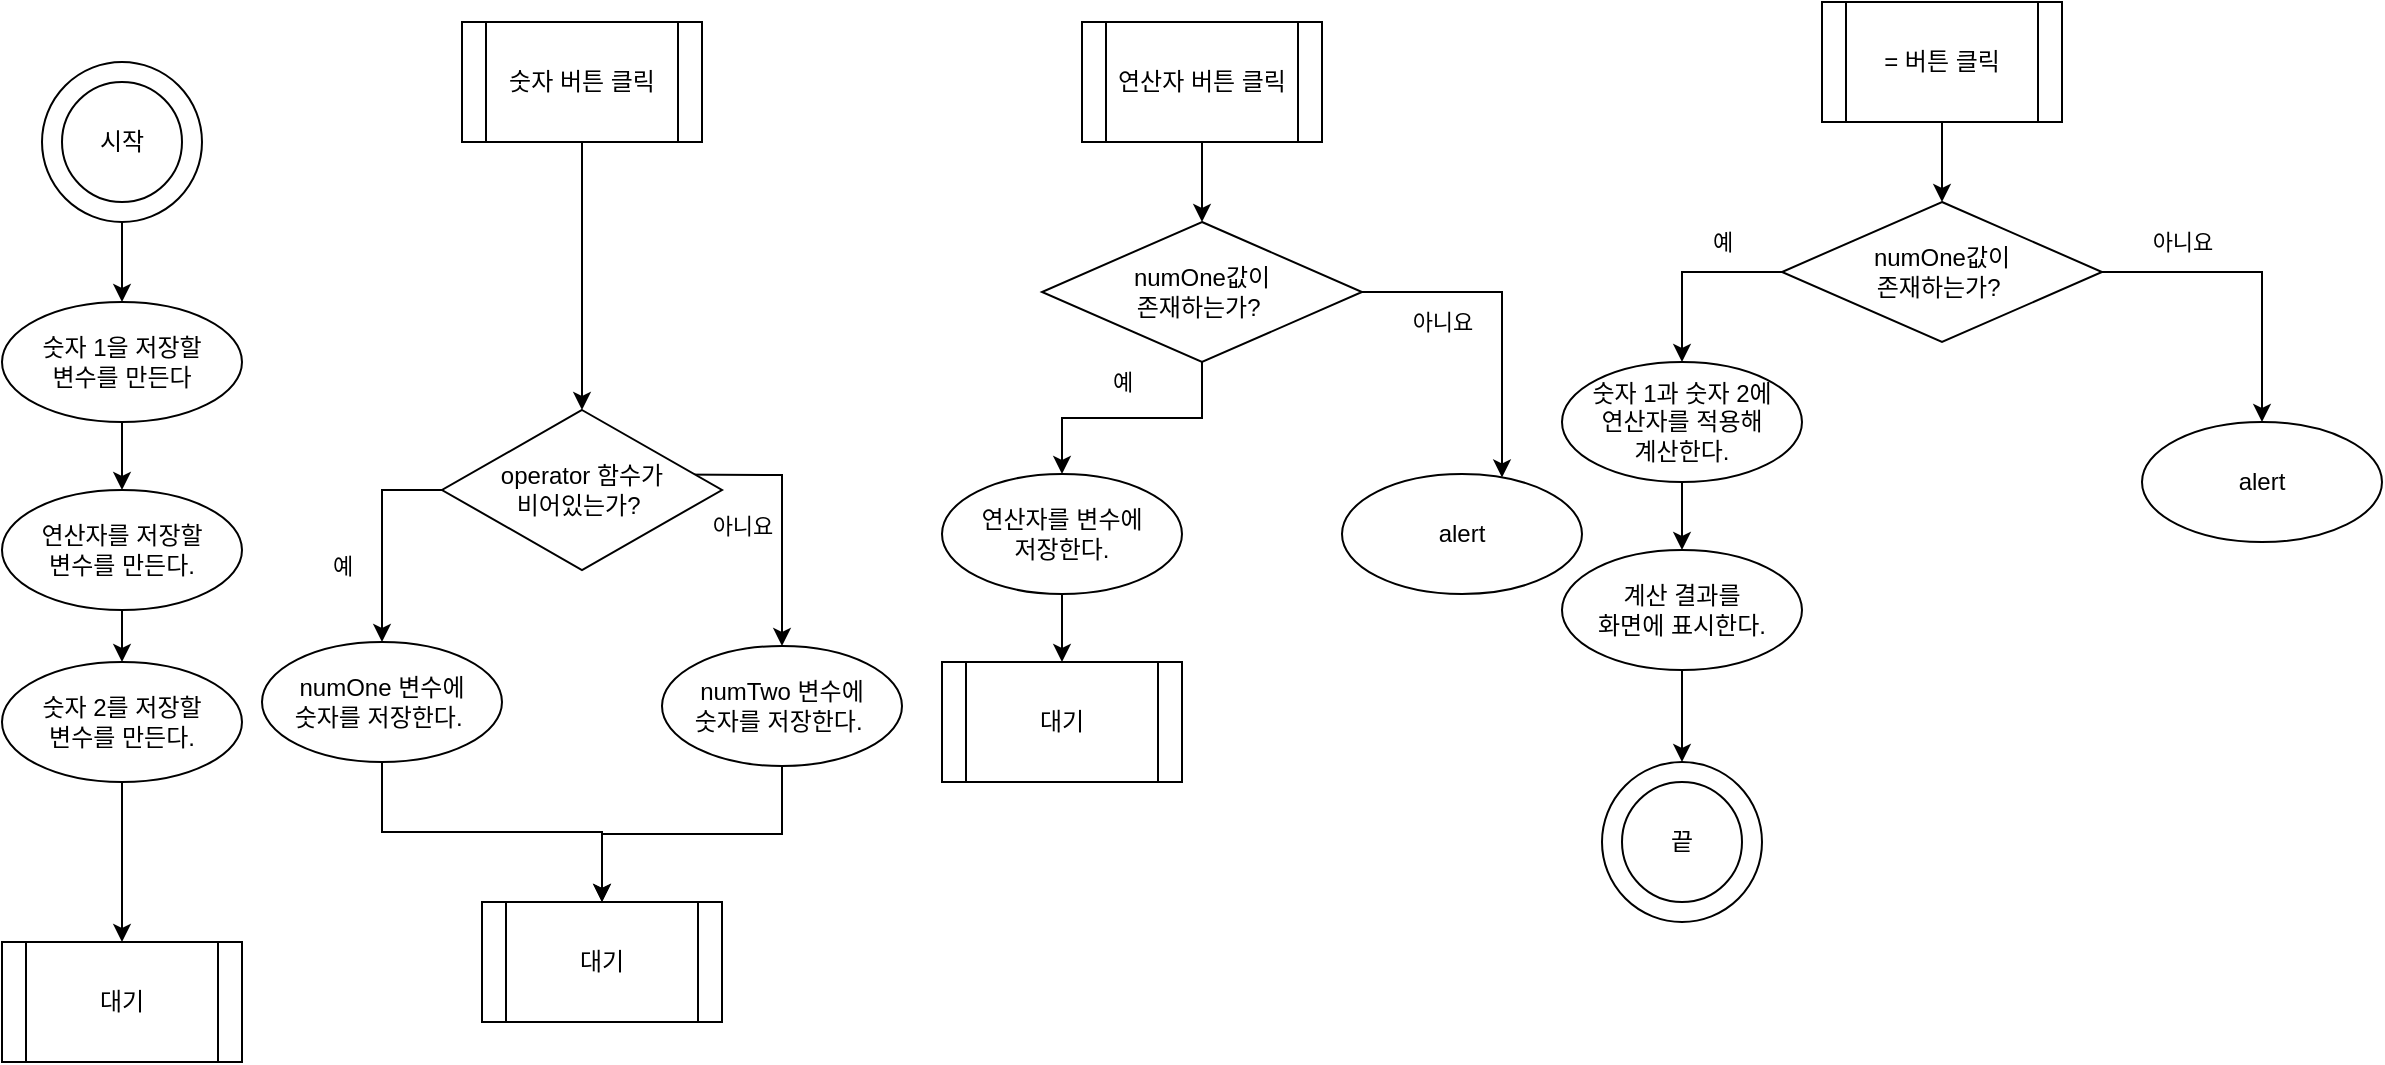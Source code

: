 <mxfile version="16.5.6" type="device"><diagram id="C5RBs43oDa-KdzZeNtuy" name="Page-1"><mxGraphModel dx="1038" dy="579" grid="1" gridSize="10" guides="1" tooltips="1" connect="1" arrows="1" fold="1" page="1" pageScale="1" pageWidth="1169" pageHeight="827" math="0" shadow="0"><root><mxCell id="WIyWlLk6GJQsqaUBKTNV-0"/><mxCell id="WIyWlLk6GJQsqaUBKTNV-1" parent="WIyWlLk6GJQsqaUBKTNV-0"/><mxCell id="HwQh1Pi8PNPExRht818d-15" value="" style="group" vertex="1" connectable="0" parent="WIyWlLk6GJQsqaUBKTNV-1"><mxGeometry x="40" y="200" width="80" height="80" as="geometry"/></mxCell><mxCell id="HwQh1Pi8PNPExRht818d-16" value="" style="ellipse;whiteSpace=wrap;html=1;aspect=fixed;" vertex="1" parent="HwQh1Pi8PNPExRht818d-15"><mxGeometry width="80" height="80" as="geometry"/></mxCell><mxCell id="HwQh1Pi8PNPExRht818d-17" value="시작" style="ellipse;whiteSpace=wrap;html=1;aspect=fixed;" vertex="1" parent="HwQh1Pi8PNPExRht818d-15"><mxGeometry x="10" y="10" width="60" height="60" as="geometry"/></mxCell><mxCell id="HwQh1Pi8PNPExRht818d-22" value="" style="edgeStyle=orthogonalEdgeStyle;rounded=0;orthogonalLoop=1;jettySize=auto;html=1;" edge="1" parent="WIyWlLk6GJQsqaUBKTNV-1" source="HwQh1Pi8PNPExRht818d-18" target="HwQh1Pi8PNPExRht818d-21"><mxGeometry relative="1" as="geometry"/></mxCell><mxCell id="HwQh1Pi8PNPExRht818d-18" value="숫자 1을 저장할&lt;br&gt;변수를 만든다" style="ellipse;whiteSpace=wrap;html=1;" vertex="1" parent="WIyWlLk6GJQsqaUBKTNV-1"><mxGeometry x="20" y="320" width="120" height="60" as="geometry"/></mxCell><mxCell id="HwQh1Pi8PNPExRht818d-19" value="" style="edgeStyle=orthogonalEdgeStyle;rounded=0;orthogonalLoop=1;jettySize=auto;html=1;" edge="1" parent="WIyWlLk6GJQsqaUBKTNV-1" source="HwQh1Pi8PNPExRht818d-16" target="HwQh1Pi8PNPExRht818d-18"><mxGeometry relative="1" as="geometry"/></mxCell><mxCell id="HwQh1Pi8PNPExRht818d-24" value="" style="edgeStyle=orthogonalEdgeStyle;rounded=0;orthogonalLoop=1;jettySize=auto;html=1;" edge="1" parent="WIyWlLk6GJQsqaUBKTNV-1" source="HwQh1Pi8PNPExRht818d-21" target="HwQh1Pi8PNPExRht818d-23"><mxGeometry relative="1" as="geometry"/></mxCell><mxCell id="HwQh1Pi8PNPExRht818d-21" value="연산자를 저장할&lt;br&gt;변수를 만든다." style="ellipse;whiteSpace=wrap;html=1;" vertex="1" parent="WIyWlLk6GJQsqaUBKTNV-1"><mxGeometry x="20" y="414" width="120" height="60" as="geometry"/></mxCell><mxCell id="HwQh1Pi8PNPExRht818d-26" value="" style="edgeStyle=orthogonalEdgeStyle;rounded=0;orthogonalLoop=1;jettySize=auto;html=1;" edge="1" parent="WIyWlLk6GJQsqaUBKTNV-1" source="HwQh1Pi8PNPExRht818d-23" target="HwQh1Pi8PNPExRht818d-25"><mxGeometry relative="1" as="geometry"/></mxCell><mxCell id="HwQh1Pi8PNPExRht818d-23" value="숫자 2를 저장할&lt;br&gt;변수를 만든다." style="ellipse;whiteSpace=wrap;html=1;" vertex="1" parent="WIyWlLk6GJQsqaUBKTNV-1"><mxGeometry x="20" y="500" width="120" height="60" as="geometry"/></mxCell><mxCell id="HwQh1Pi8PNPExRht818d-25" value="대기" style="shape=process;whiteSpace=wrap;html=1;backgroundOutline=1;" vertex="1" parent="WIyWlLk6GJQsqaUBKTNV-1"><mxGeometry x="20" y="640" width="120" height="60" as="geometry"/></mxCell><mxCell id="HwQh1Pi8PNPExRht818d-27" value="숫자 버튼 클릭" style="shape=process;whiteSpace=wrap;html=1;backgroundOutline=1;" vertex="1" parent="WIyWlLk6GJQsqaUBKTNV-1"><mxGeometry x="250" y="180" width="120" height="60" as="geometry"/></mxCell><mxCell id="HwQh1Pi8PNPExRht818d-50" value="" style="edgeStyle=orthogonalEdgeStyle;rounded=0;orthogonalLoop=1;jettySize=auto;html=1;exitX=0.5;exitY=1;exitDx=0;exitDy=0;" edge="1" parent="WIyWlLk6GJQsqaUBKTNV-1" source="HwQh1Pi8PNPExRht818d-27" target="HwQh1Pi8PNPExRht818d-49"><mxGeometry relative="1" as="geometry"><mxPoint x="310" y="350" as="sourcePoint"/></mxGeometry></mxCell><mxCell id="HwQh1Pi8PNPExRht818d-62" value="" style="edgeStyle=orthogonalEdgeStyle;rounded=0;orthogonalLoop=1;jettySize=auto;html=1;" edge="1" parent="WIyWlLk6GJQsqaUBKTNV-1" source="HwQh1Pi8PNPExRht818d-33" target="HwQh1Pi8PNPExRht818d-61"><mxGeometry relative="1" as="geometry"><Array as="points"><mxPoint x="570" y="240"/><mxPoint x="570" y="240"/></Array></mxGeometry></mxCell><mxCell id="HwQh1Pi8PNPExRht818d-33" value="연산자 버튼 클릭" style="shape=process;whiteSpace=wrap;html=1;backgroundOutline=1;" vertex="1" parent="WIyWlLk6GJQsqaUBKTNV-1"><mxGeometry x="560" y="180" width="120" height="60" as="geometry"/></mxCell><mxCell id="HwQh1Pi8PNPExRht818d-34" value="" style="edgeStyle=orthogonalEdgeStyle;rounded=0;orthogonalLoop=1;jettySize=auto;html=1;" edge="1" parent="WIyWlLk6GJQsqaUBKTNV-1" source="HwQh1Pi8PNPExRht818d-35" target="HwQh1Pi8PNPExRht818d-36"><mxGeometry relative="1" as="geometry"/></mxCell><mxCell id="HwQh1Pi8PNPExRht818d-35" value="연산자를 변수에&lt;br&gt;저장한다." style="ellipse;whiteSpace=wrap;html=1;" vertex="1" parent="WIyWlLk6GJQsqaUBKTNV-1"><mxGeometry x="490" y="406" width="120" height="60" as="geometry"/></mxCell><mxCell id="HwQh1Pi8PNPExRht818d-36" value="대기" style="shape=process;whiteSpace=wrap;html=1;backgroundOutline=1;" vertex="1" parent="WIyWlLk6GJQsqaUBKTNV-1"><mxGeometry x="490" y="500" width="120" height="60" as="geometry"/></mxCell><mxCell id="HwQh1Pi8PNPExRht818d-69" style="edgeStyle=orthogonalEdgeStyle;rounded=0;orthogonalLoop=1;jettySize=auto;html=1;exitX=0.5;exitY=1;exitDx=0;exitDy=0;entryX=0.5;entryY=0;entryDx=0;entryDy=0;" edge="1" parent="WIyWlLk6GJQsqaUBKTNV-1" source="HwQh1Pi8PNPExRht818d-38" target="HwQh1Pi8PNPExRht818d-67"><mxGeometry relative="1" as="geometry"/></mxCell><mxCell id="HwQh1Pi8PNPExRht818d-38" value="= 버튼 클릭" style="shape=process;whiteSpace=wrap;html=1;backgroundOutline=1;" vertex="1" parent="WIyWlLk6GJQsqaUBKTNV-1"><mxGeometry x="930" y="170" width="120" height="60" as="geometry"/></mxCell><mxCell id="HwQh1Pi8PNPExRht818d-43" value="" style="edgeStyle=orthogonalEdgeStyle;rounded=0;orthogonalLoop=1;jettySize=auto;html=1;" edge="1" parent="WIyWlLk6GJQsqaUBKTNV-1" source="HwQh1Pi8PNPExRht818d-40" target="HwQh1Pi8PNPExRht818d-42"><mxGeometry relative="1" as="geometry"/></mxCell><mxCell id="HwQh1Pi8PNPExRht818d-40" value="숫자 1과 숫자 2에&lt;br&gt;연산자를 적용해&lt;br&gt;계산한다." style="ellipse;whiteSpace=wrap;html=1;" vertex="1" parent="WIyWlLk6GJQsqaUBKTNV-1"><mxGeometry x="800" y="350" width="120" height="60" as="geometry"/></mxCell><mxCell id="HwQh1Pi8PNPExRht818d-48" style="edgeStyle=orthogonalEdgeStyle;rounded=0;orthogonalLoop=1;jettySize=auto;html=1;entryX=0.5;entryY=0;entryDx=0;entryDy=0;" edge="1" parent="WIyWlLk6GJQsqaUBKTNV-1" source="HwQh1Pi8PNPExRht818d-42" target="HwQh1Pi8PNPExRht818d-45"><mxGeometry relative="1" as="geometry"/></mxCell><mxCell id="HwQh1Pi8PNPExRht818d-42" value="계산 결과를&lt;br&gt;화면에 표시한다." style="ellipse;whiteSpace=wrap;html=1;" vertex="1" parent="WIyWlLk6GJQsqaUBKTNV-1"><mxGeometry x="800" y="444" width="120" height="60" as="geometry"/></mxCell><mxCell id="HwQh1Pi8PNPExRht818d-44" value="" style="group" vertex="1" connectable="0" parent="WIyWlLk6GJQsqaUBKTNV-1"><mxGeometry x="820" y="550" width="80" height="80" as="geometry"/></mxCell><mxCell id="HwQh1Pi8PNPExRht818d-45" value="" style="ellipse;whiteSpace=wrap;html=1;aspect=fixed;" vertex="1" parent="HwQh1Pi8PNPExRht818d-44"><mxGeometry width="80" height="80" as="geometry"/></mxCell><mxCell id="HwQh1Pi8PNPExRht818d-46" value="끝" style="ellipse;whiteSpace=wrap;html=1;aspect=fixed;" vertex="1" parent="HwQh1Pi8PNPExRht818d-44"><mxGeometry x="10" y="10" width="60" height="60" as="geometry"/></mxCell><mxCell id="HwQh1Pi8PNPExRht818d-54" value="예" style="edgeStyle=orthogonalEdgeStyle;rounded=0;orthogonalLoop=1;jettySize=auto;html=1;" edge="1" parent="WIyWlLk6GJQsqaUBKTNV-1" source="HwQh1Pi8PNPExRht818d-49" target="HwQh1Pi8PNPExRht818d-53"><mxGeometry x="0.277" y="-20" relative="1" as="geometry"><Array as="points"><mxPoint x="210" y="414"/></Array><mxPoint as="offset"/></mxGeometry></mxCell><mxCell id="HwQh1Pi8PNPExRht818d-56" value="아니요" style="edgeStyle=orthogonalEdgeStyle;rounded=0;orthogonalLoop=1;jettySize=auto;html=1;" edge="1" parent="WIyWlLk6GJQsqaUBKTNV-1" target="HwQh1Pi8PNPExRht818d-55"><mxGeometry x="0.355" y="-20" relative="1" as="geometry"><mxPoint x="310" y="406" as="sourcePoint"/><mxPoint as="offset"/></mxGeometry></mxCell><mxCell id="HwQh1Pi8PNPExRht818d-49" value="operator 함수가&lt;br&gt;비어있는가?&amp;nbsp;" style="rhombus;whiteSpace=wrap;html=1;" vertex="1" parent="WIyWlLk6GJQsqaUBKTNV-1"><mxGeometry x="240" y="374" width="140" height="80" as="geometry"/></mxCell><mxCell id="HwQh1Pi8PNPExRht818d-59" value="" style="edgeStyle=orthogonalEdgeStyle;rounded=0;orthogonalLoop=1;jettySize=auto;html=1;" edge="1" parent="WIyWlLk6GJQsqaUBKTNV-1" source="HwQh1Pi8PNPExRht818d-53" target="HwQh1Pi8PNPExRht818d-58"><mxGeometry relative="1" as="geometry"/></mxCell><mxCell id="HwQh1Pi8PNPExRht818d-53" value="numOne 변수에&lt;br&gt;숫자를 저장한다.&amp;nbsp;" style="ellipse;whiteSpace=wrap;html=1;" vertex="1" parent="WIyWlLk6GJQsqaUBKTNV-1"><mxGeometry x="150" y="490" width="120" height="60" as="geometry"/></mxCell><mxCell id="HwQh1Pi8PNPExRht818d-60" style="edgeStyle=orthogonalEdgeStyle;rounded=0;orthogonalLoop=1;jettySize=auto;html=1;" edge="1" parent="WIyWlLk6GJQsqaUBKTNV-1" source="HwQh1Pi8PNPExRht818d-55" target="HwQh1Pi8PNPExRht818d-58"><mxGeometry relative="1" as="geometry"/></mxCell><mxCell id="HwQh1Pi8PNPExRht818d-55" value="numTwo 변수에&lt;br&gt;숫자를 저장한다.&amp;nbsp;" style="ellipse;whiteSpace=wrap;html=1;" vertex="1" parent="WIyWlLk6GJQsqaUBKTNV-1"><mxGeometry x="350" y="492" width="120" height="60" as="geometry"/></mxCell><mxCell id="HwQh1Pi8PNPExRht818d-58" value="대기" style="shape=process;whiteSpace=wrap;html=1;backgroundOutline=1;" vertex="1" parent="WIyWlLk6GJQsqaUBKTNV-1"><mxGeometry x="260" y="620" width="120" height="60" as="geometry"/></mxCell><mxCell id="HwQh1Pi8PNPExRht818d-63" value="예" style="edgeStyle=orthogonalEdgeStyle;rounded=0;orthogonalLoop=1;jettySize=auto;html=1;" edge="1" parent="WIyWlLk6GJQsqaUBKTNV-1" source="HwQh1Pi8PNPExRht818d-61" target="HwQh1Pi8PNPExRht818d-35"><mxGeometry x="0.079" y="-18" relative="1" as="geometry"><mxPoint as="offset"/></mxGeometry></mxCell><mxCell id="HwQh1Pi8PNPExRht818d-65" value="아니요" style="edgeStyle=orthogonalEdgeStyle;rounded=0;orthogonalLoop=1;jettySize=auto;html=1;" edge="1" parent="WIyWlLk6GJQsqaUBKTNV-1" source="HwQh1Pi8PNPExRht818d-61" target="HwQh1Pi8PNPExRht818d-64"><mxGeometry x="-0.508" y="-15" relative="1" as="geometry"><Array as="points"><mxPoint x="770" y="315"/></Array><mxPoint as="offset"/></mxGeometry></mxCell><mxCell id="HwQh1Pi8PNPExRht818d-61" value="numOne값이&lt;br&gt;존재하는가?&amp;nbsp;" style="rhombus;whiteSpace=wrap;html=1;" vertex="1" parent="WIyWlLk6GJQsqaUBKTNV-1"><mxGeometry x="540" y="280" width="160" height="70" as="geometry"/></mxCell><mxCell id="HwQh1Pi8PNPExRht818d-64" value="alert" style="ellipse;whiteSpace=wrap;html=1;" vertex="1" parent="WIyWlLk6GJQsqaUBKTNV-1"><mxGeometry x="690" y="406" width="120" height="60" as="geometry"/></mxCell><mxCell id="HwQh1Pi8PNPExRht818d-70" value="예" style="edgeStyle=orthogonalEdgeStyle;rounded=0;orthogonalLoop=1;jettySize=auto;html=1;exitX=0;exitY=0.5;exitDx=0;exitDy=0;entryX=0.5;entryY=0;entryDx=0;entryDy=0;" edge="1" parent="WIyWlLk6GJQsqaUBKTNV-1" source="HwQh1Pi8PNPExRht818d-67" target="HwQh1Pi8PNPExRht818d-40"><mxGeometry x="-0.368" y="-15" relative="1" as="geometry"><mxPoint as="offset"/></mxGeometry></mxCell><mxCell id="HwQh1Pi8PNPExRht818d-72" value="아니요" style="edgeStyle=orthogonalEdgeStyle;rounded=0;orthogonalLoop=1;jettySize=auto;html=1;" edge="1" parent="WIyWlLk6GJQsqaUBKTNV-1" source="HwQh1Pi8PNPExRht818d-67" target="HwQh1Pi8PNPExRht818d-71"><mxGeometry x="-0.484" y="15" relative="1" as="geometry"><mxPoint as="offset"/></mxGeometry></mxCell><mxCell id="HwQh1Pi8PNPExRht818d-67" value="numOne값이&lt;br&gt;존재하는가?&amp;nbsp;" style="rhombus;whiteSpace=wrap;html=1;" vertex="1" parent="WIyWlLk6GJQsqaUBKTNV-1"><mxGeometry x="910" y="270" width="160" height="70" as="geometry"/></mxCell><mxCell id="HwQh1Pi8PNPExRht818d-71" value="alert" style="ellipse;whiteSpace=wrap;html=1;" vertex="1" parent="WIyWlLk6GJQsqaUBKTNV-1"><mxGeometry x="1090" y="380" width="120" height="60" as="geometry"/></mxCell></root></mxGraphModel></diagram></mxfile>